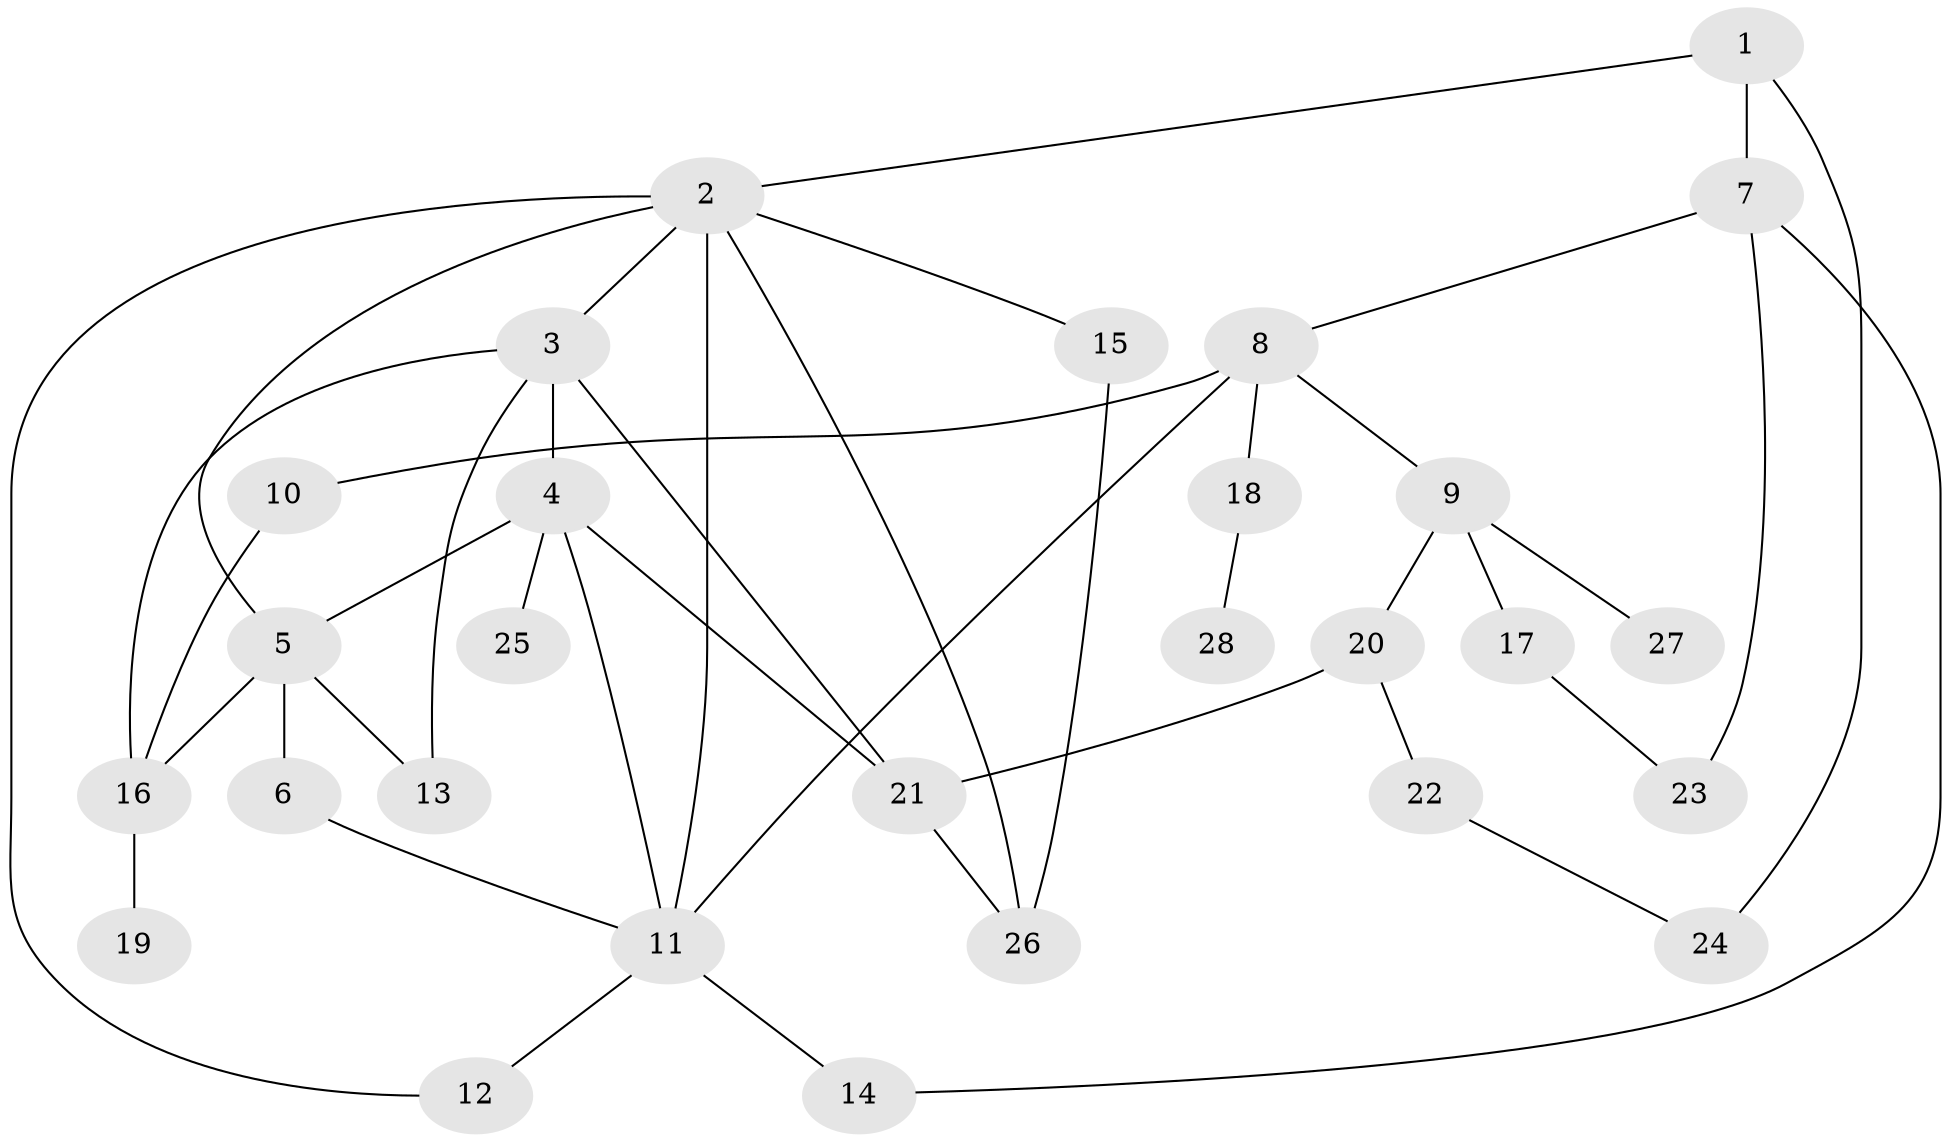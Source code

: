 // original degree distribution, {3: 0.3090909090909091, 6: 0.03636363636363636, 4: 0.09090909090909091, 5: 0.05454545454545454, 2: 0.2909090909090909, 1: 0.21818181818181817}
// Generated by graph-tools (version 1.1) at 2025/34/03/09/25 02:34:02]
// undirected, 28 vertices, 42 edges
graph export_dot {
graph [start="1"]
  node [color=gray90,style=filled];
  1;
  2;
  3;
  4;
  5;
  6;
  7;
  8;
  9;
  10;
  11;
  12;
  13;
  14;
  15;
  16;
  17;
  18;
  19;
  20;
  21;
  22;
  23;
  24;
  25;
  26;
  27;
  28;
  1 -- 2 [weight=1.0];
  1 -- 7 [weight=1.0];
  1 -- 24 [weight=1.0];
  2 -- 3 [weight=1.0];
  2 -- 5 [weight=1.0];
  2 -- 11 [weight=1.0];
  2 -- 12 [weight=1.0];
  2 -- 15 [weight=1.0];
  2 -- 26 [weight=1.0];
  3 -- 4 [weight=1.0];
  3 -- 13 [weight=1.0];
  3 -- 16 [weight=1.0];
  3 -- 21 [weight=1.0];
  4 -- 5 [weight=1.0];
  4 -- 11 [weight=1.0];
  4 -- 21 [weight=1.0];
  4 -- 25 [weight=1.0];
  5 -- 6 [weight=1.0];
  5 -- 13 [weight=1.0];
  5 -- 16 [weight=1.0];
  6 -- 11 [weight=1.0];
  7 -- 8 [weight=1.0];
  7 -- 14 [weight=1.0];
  7 -- 23 [weight=1.0];
  8 -- 9 [weight=1.0];
  8 -- 10 [weight=1.0];
  8 -- 11 [weight=1.0];
  8 -- 18 [weight=1.0];
  9 -- 17 [weight=1.0];
  9 -- 20 [weight=1.0];
  9 -- 27 [weight=1.0];
  10 -- 16 [weight=1.0];
  11 -- 12 [weight=1.0];
  11 -- 14 [weight=1.0];
  15 -- 26 [weight=1.0];
  16 -- 19 [weight=1.0];
  17 -- 23 [weight=1.0];
  18 -- 28 [weight=1.0];
  20 -- 21 [weight=1.0];
  20 -- 22 [weight=1.0];
  21 -- 26 [weight=1.0];
  22 -- 24 [weight=1.0];
}
